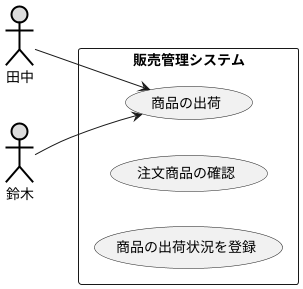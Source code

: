 @startuml
left to right direction
actor 田中 #DDDDDD;line:black;line.bold;
actor 鈴木 #DDDDDD;line:black;line.bold;
rectangle 販売管理システム {
usecase 商品の出荷
usecase 注文商品の確認
usecase 商品の出荷状況を登録
}
田中 --> 商品の出荷
鈴木 --> 商品の出荷
@enduml